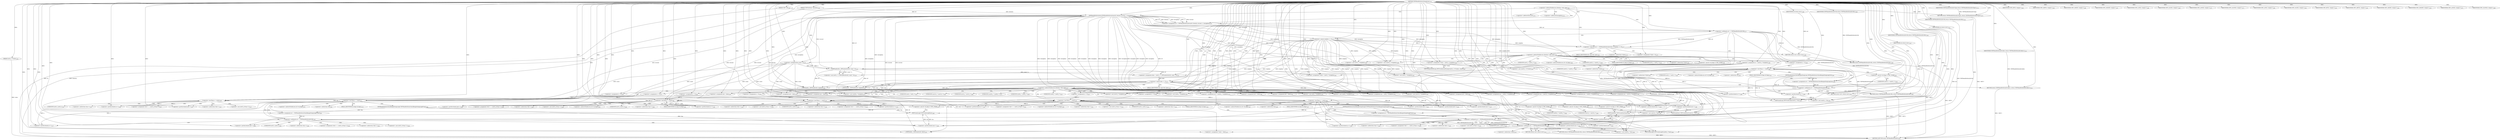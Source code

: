 digraph "TIFFReadDirEntrySlongArray" {  
"83620" [label = <(METHOD,TIFFReadDirEntrySlongArray)<SUB>2255</SUB>> ]
"84077" [label = <(METHOD_RETURN,enum TIFFReadDirEntryErr)<SUB>2255</SUB>> ]
"83621" [label = <(PARAM,TIFF *tif)<SUB>2256</SUB>> ]
"83622" [label = <(PARAM,TIFFDirEntry *direntry)<SUB>2256</SUB>> ]
"83623" [label = <(PARAM,int32_t **value)<SUB>2256</SUB>> ]
"83654" [label = <(&lt;operator&gt;.assignment,err = TIFFReadDirEntryArray(tif, direntry, &amp;count, 4, &amp;origdata))<SUB>2276</SUB>> ]
"83764" [label = <(&lt;operator&gt;.assignment,data = (int32_t *)_TIFFmallocExt(tif, count * 4))<SUB>2310</SUB>> ]
"84058" [label = <(_TIFFfreeExt,_TIFFfreeExt(tif, origdata))<SUB>2407</SUB>> ]
"84071" [label = <(&lt;operator&gt;.assignment,*value = data)<SUB>2413</SUB>> ]
"84075" [label = <(RETURN,return (TIFFReadDirEntryErrOk);,return (TIFFReadDirEntryErrOk);)<SUB>2414</SUB>> ]
"83665" [label = <(&lt;operator&gt;.logicalOr,(err != TIFFReadDirEntryErrOk) || (origdata == 0))<SUB>2277</SUB>> ]
"83774" [label = <(&lt;operator&gt;.equals,data == 0)<SUB>2311</SUB>> ]
"84062" [label = <(&lt;operator&gt;.notEquals,err != TIFFReadDirEntryErrOk)<SUB>2408</SUB>> ]
"84076" [label = <(IDENTIFIER,TIFFReadDirEntryErrOk,return (TIFFReadDirEntryErrOk);)<SUB>2414</SUB>> ]
"83635" [label = <(IDENTIFIER,TIFF_BYTE,&lt;empty&gt;)<SUB>2264</SUB>> ]
"83637" [label = <(IDENTIFIER,TIFF_SBYTE,&lt;empty&gt;)<SUB>2265</SUB>> ]
"83639" [label = <(IDENTIFIER,TIFF_SHORT,&lt;empty&gt;)<SUB>2266</SUB>> ]
"83641" [label = <(IDENTIFIER,TIFF_SSHORT,&lt;empty&gt;)<SUB>2267</SUB>> ]
"83643" [label = <(IDENTIFIER,TIFF_LONG,&lt;empty&gt;)<SUB>2268</SUB>> ]
"83645" [label = <(IDENTIFIER,TIFF_SLONG,&lt;empty&gt;)<SUB>2269</SUB>> ]
"83647" [label = <(IDENTIFIER,TIFF_LONG8,&lt;empty&gt;)<SUB>2270</SUB>> ]
"83649" [label = <(IDENTIFIER,TIFF_SLONG8,&lt;empty&gt;)<SUB>2271</SUB>> ]
"83652" [label = <(RETURN,return (TIFFReadDirEntryErrType);,return (TIFFReadDirEntryErrType);)<SUB>2274</SUB>> ]
"83656" [label = <(TIFFReadDirEntryArray,TIFFReadDirEntryArray(tif, direntry, &amp;count, 4, &amp;origdata))<SUB>2276</SUB>> ]
"83673" [label = <(&lt;operator&gt;.assignment,*value = 0)<SUB>2279</SUB>> ]
"83677" [label = <(RETURN,return (err);,return (err);)<SUB>2280</SUB>> ]
"83685" [label = <(IDENTIFIER,TIFF_LONG,&lt;empty&gt;)<SUB>2284</SUB>> ]
"83742" [label = <(IDENTIFIER,TIFF_SLONG,&lt;empty&gt;)<SUB>2304</SUB>> ]
"83743" [label = <(&lt;operator&gt;.assignment,*value = (int32_t *)origdata)<SUB>2305</SUB>> ]
"83762" [label = <(RETURN,return (TIFFReadDirEntryErrOk);,return (TIFFReadDirEntryErrOk);)<SUB>2308</SUB>> ]
"83766" [label = <(&lt;operator&gt;.cast,(int32_t *)_TIFFmallocExt(tif, count * 4))<SUB>2310</SUB>> ]
"83778" [label = <(_TIFFfreeExt,_TIFFfreeExt(tif, origdata))<SUB>2313</SUB>> ]
"83781" [label = <(RETURN,return (TIFFReadDirEntryErrAlloc);,return (TIFFReadDirEntryErrAlloc);)<SUB>2314</SUB>> ]
"83789" [label = <(IDENTIFIER,TIFF_BYTE,&lt;empty&gt;)<SUB>2318</SUB>> ]
"83823" [label = <(IDENTIFIER,TIFF_SBYTE,&lt;empty&gt;)<SUB>2329</SUB>> ]
"83857" [label = <(IDENTIFIER,TIFF_SHORT,&lt;empty&gt;)<SUB>2340</SUB>> ]
"83901" [label = <(IDENTIFIER,TIFF_SSHORT,&lt;empty&gt;)<SUB>2355</SUB>> ]
"83947" [label = <(IDENTIFIER,TIFF_LONG8,&lt;empty&gt;)<SUB>2370</SUB>> ]
"84002" [label = <(IDENTIFIER,TIFF_SLONG8,&lt;empty&gt;)<SUB>2388</SUB>> ]
"84066" [label = <(_TIFFfreeExt,_TIFFfreeExt(tif, data))<SUB>2410</SUB>> ]
"84069" [label = <(RETURN,return (err);,return (err);)<SUB>2411</SUB>> ]
"83653" [label = <(IDENTIFIER,TIFFReadDirEntryErrType,return (TIFFReadDirEntryErrType);)<SUB>2274</SUB>> ]
"83666" [label = <(&lt;operator&gt;.notEquals,err != TIFFReadDirEntryErrOk)<SUB>2277</SUB>> ]
"83669" [label = <(&lt;operator&gt;.equals,origdata == 0)<SUB>2277</SUB>> ]
"83678" [label = <(IDENTIFIER,err,return (err);)<SUB>2280</SUB>> ]
"83689" [label = <(&lt;operator&gt;.assignment,m = (uint32_t *)origdata)<SUB>2288</SUB>> ]
"83733" [label = <(&lt;operator&gt;.assignment,*value = (int32_t *)origdata)<SUB>2301</SUB>> ]
"83739" [label = <(RETURN,return (TIFFReadDirEntryErrOk);,return (TIFFReadDirEntryErrOk);)<SUB>2302</SUB>> ]
"83750" [label = <(&lt;operator&gt;.and,tif-&gt;tif_flags &amp; TIFF_SWAB)<SUB>2306</SUB>> ]
"83763" [label = <(IDENTIFIER,TIFFReadDirEntryErrOk,return (TIFFReadDirEntryErrOk);)<SUB>2308</SUB>> ]
"83768" [label = <(_TIFFmallocExt,_TIFFmallocExt(tif, count * 4))<SUB>2310</SUB>> ]
"83782" [label = <(IDENTIFIER,TIFFReadDirEntryErrAlloc,return (TIFFReadDirEntryErrAlloc);)<SUB>2314</SUB>> ]
"83794" [label = <(&lt;operator&gt;.assignment,ma = (uint8_t *)origdata)<SUB>2323</SUB>> ]
"83799" [label = <(&lt;operator&gt;.assignment,mb = data)<SUB>2324</SUB>> ]
"83828" [label = <(&lt;operator&gt;.assignment,ma = (int8_t *)origdata)<SUB>2334</SUB>> ]
"83833" [label = <(&lt;operator&gt;.assignment,mb = data)<SUB>2335</SUB>> ]
"83862" [label = <(&lt;operator&gt;.assignment,ma = (uint16_t *)origdata)<SUB>2345</SUB>> ]
"83867" [label = <(&lt;operator&gt;.assignment,mb = data)<SUB>2346</SUB>> ]
"83906" [label = <(&lt;operator&gt;.assignment,ma = (int16_t *)origdata)<SUB>2360</SUB>> ]
"83911" [label = <(&lt;operator&gt;.assignment,mb = data)<SUB>2361</SUB>> ]
"83952" [label = <(&lt;operator&gt;.assignment,ma = (uint64_t *)origdata)<SUB>2375</SUB>> ]
"83957" [label = <(&lt;operator&gt;.assignment,mb = data)<SUB>2376</SUB>> ]
"84007" [label = <(&lt;operator&gt;.assignment,ma = (int64_t *)origdata)<SUB>2393</SUB>> ]
"84012" [label = <(&lt;operator&gt;.assignment,mb = data)<SUB>2394</SUB>> ]
"84070" [label = <(IDENTIFIER,err,return (err);)<SUB>2411</SUB>> ]
"83699" [label = <(&lt;operator&gt;.lessThan,n &lt; count)<SUB>2289</SUB>> ]
"83702" [label = <(&lt;operator&gt;.postIncrement,n++)<SUB>2289</SUB>> ]
"83740" [label = <(IDENTIFIER,TIFFReadDirEntryErrOk,return (TIFFReadDirEntryErrOk);)<SUB>2302</SUB>> ]
"83746" [label = <(&lt;operator&gt;.cast,(int32_t *)origdata)<SUB>2305</SUB>> ]
"83756" [label = <(TIFFSwabArrayOfLong,TIFFSwabArrayOfLong((uint32_t *)(*value), count))<SUB>2307</SUB>> ]
"83770" [label = <(&lt;operator&gt;.multiplication,count * 4)<SUB>2310</SUB>> ]
"83807" [label = <(&lt;operator&gt;.lessThan,n &lt; count)<SUB>2325</SUB>> ]
"83810" [label = <(&lt;operator&gt;.postIncrement,n++)<SUB>2325</SUB>> ]
"83812" [label = <(&lt;operator&gt;.assignment,*mb++ = (int32_t)(*ma++))<SUB>2326</SUB>> ]
"83841" [label = <(&lt;operator&gt;.lessThan,n &lt; count)<SUB>2336</SUB>> ]
"83844" [label = <(&lt;operator&gt;.postIncrement,n++)<SUB>2336</SUB>> ]
"83846" [label = <(&lt;operator&gt;.assignment,*mb++ = (int32_t)(*ma++))<SUB>2337</SUB>> ]
"83875" [label = <(&lt;operator&gt;.lessThan,n &lt; count)<SUB>2347</SUB>> ]
"83878" [label = <(&lt;operator&gt;.postIncrement,n++)<SUB>2347</SUB>> ]
"83919" [label = <(&lt;operator&gt;.lessThan,n &lt; count)<SUB>2362</SUB>> ]
"83922" [label = <(&lt;operator&gt;.postIncrement,n++)<SUB>2362</SUB>> ]
"83965" [label = <(&lt;operator&gt;.lessThan,n &lt; count)<SUB>2377</SUB>> ]
"83968" [label = <(&lt;operator&gt;.postIncrement,n++)<SUB>2377</SUB>> ]
"84020" [label = <(&lt;operator&gt;.lessThan,n &lt; count)<SUB>2395</SUB>> ]
"84023" [label = <(&lt;operator&gt;.postIncrement,n++)<SUB>2395</SUB>> ]
"83691" [label = <(&lt;operator&gt;.cast,(uint32_t *)origdata)<SUB>2288</SUB>> ]
"83696" [label = <(&lt;operator&gt;.assignment,n = 0)<SUB>2289</SUB>> ]
"83716" [label = <(&lt;operator&gt;.assignment,err = TIFFReadDirEntryCheckRangeSlongLong(*m))<SUB>2293</SUB>> ]
"83731" [label = <(&lt;operator&gt;.postIncrement,m++)<SUB>2299</SUB>> ]
"83736" [label = <(&lt;operator&gt;.cast,(int32_t *)origdata)<SUB>2301</SUB>> ]
"83796" [label = <(&lt;operator&gt;.cast,(uint8_t *)origdata)<SUB>2323</SUB>> ]
"83804" [label = <(&lt;operator&gt;.assignment,n = 0)<SUB>2325</SUB>> ]
"83830" [label = <(&lt;operator&gt;.cast,(int8_t *)origdata)<SUB>2334</SUB>> ]
"83838" [label = <(&lt;operator&gt;.assignment,n = 0)<SUB>2336</SUB>> ]
"83864" [label = <(&lt;operator&gt;.cast,(uint16_t *)origdata)<SUB>2345</SUB>> ]
"83872" [label = <(&lt;operator&gt;.assignment,n = 0)<SUB>2347</SUB>> ]
"83890" [label = <(&lt;operator&gt;.assignment,*mb++ = (int32_t)(*ma++))<SUB>2351</SUB>> ]
"83908" [label = <(&lt;operator&gt;.cast,(int16_t *)origdata)<SUB>2360</SUB>> ]
"83916" [label = <(&lt;operator&gt;.assignment,n = 0)<SUB>2362</SUB>> ]
"83936" [label = <(&lt;operator&gt;.assignment,*mb++ = (int32_t)(*ma++))<SUB>2366</SUB>> ]
"83954" [label = <(&lt;operator&gt;.cast,(uint64_t *)origdata)<SUB>2375</SUB>> ]
"83962" [label = <(&lt;operator&gt;.assignment,n = 0)<SUB>2377</SUB>> ]
"83980" [label = <(&lt;operator&gt;.assignment,err = TIFFReadDirEntryCheckRangeSlongLong8(*ma))<SUB>2381</SUB>> ]
"83991" [label = <(&lt;operator&gt;.assignment,*mb++ = (int32_t)(*ma++))<SUB>2384</SUB>> ]
"84009" [label = <(&lt;operator&gt;.cast,(int64_t *)origdata)<SUB>2393</SUB>> ]
"84017" [label = <(&lt;operator&gt;.assignment,n = 0)<SUB>2395</SUB>> ]
"84037" [label = <(&lt;operator&gt;.assignment,err = TIFFReadDirEntryCheckRangeSlongSlong8(*ma))<SUB>2399</SUB>> ]
"84048" [label = <(&lt;operator&gt;.assignment,*mb++ = (int32_t)(*ma++))<SUB>2402</SUB>> ]
"83706" [label = <(&lt;operator&gt;.and,tif-&gt;tif_flags &amp; TIFF_SWAB)<SUB>2291</SUB>> ]
"83722" [label = <(&lt;operator&gt;.notEquals,err != TIFFReadDirEntryErrOk)<SUB>2294</SUB>> ]
"83757" [label = <(&lt;operator&gt;.cast,(uint32_t *)(*value))<SUB>2307</SUB>> ]
"83882" [label = <(&lt;operator&gt;.and,tif-&gt;tif_flags &amp; TIFF_SWAB)<SUB>2349</SUB>> ]
"83926" [label = <(&lt;operator&gt;.and,tif-&gt;tif_flags &amp; TIFF_SWAB)<SUB>2364</SUB>> ]
"83972" [label = <(&lt;operator&gt;.and,tif-&gt;tif_flags &amp; TIFF_SWAB)<SUB>2379</SUB>> ]
"83986" [label = <(&lt;operator&gt;.notEquals,err != TIFFReadDirEntryErrOk)<SUB>2382</SUB>> ]
"84027" [label = <(&lt;operator&gt;.and,tif-&gt;tif_flags &amp; TIFF_SWAB)<SUB>2397</SUB>> ]
"84043" [label = <(&lt;operator&gt;.notEquals,err != TIFFReadDirEntryErrOk)<SUB>2400</SUB>> ]
"83712" [label = <(TIFFSwabLong,TIFFSwabLong((uint32_t *)m))<SUB>2292</SUB>> ]
"83718" [label = <(TIFFReadDirEntryCheckRangeSlongLong,TIFFReadDirEntryCheckRangeSlongLong(*m))<SUB>2293</SUB>> ]
"83726" [label = <(_TIFFfreeExt,_TIFFfreeExt(tif, origdata))<SUB>2296</SUB>> ]
"83729" [label = <(RETURN,return (err);,return (err);)<SUB>2297</SUB>> ]
"83814" [label = <(&lt;operator&gt;.postIncrement,mb++)<SUB>2326</SUB>> ]
"83848" [label = <(&lt;operator&gt;.postIncrement,mb++)<SUB>2337</SUB>> ]
"83888" [label = <(TIFFSwabShort,TIFFSwabShort(ma))<SUB>2350</SUB>> ]
"83932" [label = <(TIFFSwabShort,TIFFSwabShort((uint16_t *)ma))<SUB>2365</SUB>> ]
"83978" [label = <(TIFFSwabLong8,TIFFSwabLong8(ma))<SUB>2380</SUB>> ]
"83982" [label = <(TIFFReadDirEntryCheckRangeSlongLong8,TIFFReadDirEntryCheckRangeSlongLong8(*ma))<SUB>2381</SUB>> ]
"84033" [label = <(TIFFSwabLong8,TIFFSwabLong8((uint64_t *)ma))<SUB>2398</SUB>> ]
"84039" [label = <(TIFFReadDirEntryCheckRangeSlongSlong8,TIFFReadDirEntryCheckRangeSlongSlong8(*ma))<SUB>2399</SUB>> ]
"83730" [label = <(IDENTIFIER,err,return (err);)<SUB>2297</SUB>> ]
"83819" [label = <(&lt;operator&gt;.postIncrement,ma++)<SUB>2326</SUB>> ]
"83853" [label = <(&lt;operator&gt;.postIncrement,ma++)<SUB>2337</SUB>> ]
"83892" [label = <(&lt;operator&gt;.postIncrement,mb++)<SUB>2351</SUB>> ]
"83938" [label = <(&lt;operator&gt;.postIncrement,mb++)<SUB>2366</SUB>> ]
"83993" [label = <(&lt;operator&gt;.postIncrement,mb++)<SUB>2384</SUB>> ]
"84050" [label = <(&lt;operator&gt;.postIncrement,mb++)<SUB>2402</SUB>> ]
"83713" [label = <(&lt;operator&gt;.cast,(uint32_t *)m)<SUB>2292</SUB>> ]
"83897" [label = <(&lt;operator&gt;.postIncrement,ma++)<SUB>2351</SUB>> ]
"83933" [label = <(&lt;operator&gt;.cast,(uint16_t *)ma)<SUB>2365</SUB>> ]
"83943" [label = <(&lt;operator&gt;.postIncrement,ma++)<SUB>2366</SUB>> ]
"83998" [label = <(&lt;operator&gt;.postIncrement,ma++)<SUB>2384</SUB>> ]
"84034" [label = <(&lt;operator&gt;.cast,(uint64_t *)ma)<SUB>2398</SUB>> ]
"84055" [label = <(&lt;operator&gt;.postIncrement,ma++)<SUB>2402</SUB>> ]
"83630" [label = <(&lt;operator&gt;.indirectFieldAccess,direntry-&gt;tdir_type)<SUB>2262</SUB>> ]
"83680" [label = <(&lt;operator&gt;.indirectFieldAccess,direntry-&gt;tdir_type)<SUB>2282</SUB>> ]
"83784" [label = <(&lt;operator&gt;.indirectFieldAccess,direntry-&gt;tdir_type)<SUB>2316</SUB>> ]
"84072" [label = <(&lt;operator&gt;.indirection,*value)<SUB>2413</SUB>> ]
"83659" [label = <(&lt;operator&gt;.addressOf,&amp;count)<SUB>2276</SUB>> ]
"83662" [label = <(&lt;operator&gt;.addressOf,&amp;origdata)<SUB>2276</SUB>> ]
"83682" [label = <(FIELD_IDENTIFIER,tdir_type,tdir_type)<SUB>2282</SUB>> ]
"83767" [label = <(UNKNOWN,int32_t *,int32_t *)<SUB>2310</SUB>> ]
"83786" [label = <(FIELD_IDENTIFIER,tdir_type,tdir_type)<SUB>2316</SUB>> ]
"83674" [label = <(&lt;operator&gt;.indirection,*value)<SUB>2279</SUB>> ]
"83744" [label = <(&lt;operator&gt;.indirection,*value)<SUB>2305</SUB>> ]
"83734" [label = <(&lt;operator&gt;.indirection,*value)<SUB>2301</SUB>> ]
"83747" [label = <(UNKNOWN,int32_t *,int32_t *)<SUB>2305</SUB>> ]
"83751" [label = <(&lt;operator&gt;.indirectFieldAccess,tif-&gt;tif_flags)<SUB>2306</SUB>> ]
"83692" [label = <(UNKNOWN,uint32_t *,uint32_t *)<SUB>2288</SUB>> ]
"83737" [label = <(UNKNOWN,int32_t *,int32_t *)<SUB>2301</SUB>> ]
"83753" [label = <(FIELD_IDENTIFIER,tif_flags,tif_flags)<SUB>2306</SUB>> ]
"83797" [label = <(UNKNOWN,uint8_t *,uint8_t *)<SUB>2323</SUB>> ]
"83813" [label = <(&lt;operator&gt;.indirection,*mb++)<SUB>2326</SUB>> ]
"83816" [label = <(&lt;operator&gt;.cast,(int32_t)(*ma++))<SUB>2326</SUB>> ]
"83831" [label = <(UNKNOWN,int8_t *,int8_t *)<SUB>2334</SUB>> ]
"83847" [label = <(&lt;operator&gt;.indirection,*mb++)<SUB>2337</SUB>> ]
"83850" [label = <(&lt;operator&gt;.cast,(int32_t)(*ma++))<SUB>2337</SUB>> ]
"83865" [label = <(UNKNOWN,uint16_t *,uint16_t *)<SUB>2345</SUB>> ]
"83909" [label = <(UNKNOWN,int16_t *,int16_t *)<SUB>2360</SUB>> ]
"83955" [label = <(UNKNOWN,uint64_t *,uint64_t *)<SUB>2375</SUB>> ]
"84010" [label = <(UNKNOWN,int64_t *,int64_t *)<SUB>2393</SUB>> ]
"83758" [label = <(UNKNOWN,uint32_t *,uint32_t *)<SUB>2307</SUB>> ]
"83759" [label = <(&lt;operator&gt;.indirection,*value)<SUB>2307</SUB>> ]
"83817" [label = <(UNKNOWN,int32_t,int32_t)<SUB>2326</SUB>> ]
"83818" [label = <(&lt;operator&gt;.indirection,*ma++)<SUB>2326</SUB>> ]
"83851" [label = <(UNKNOWN,int32_t,int32_t)<SUB>2337</SUB>> ]
"83852" [label = <(&lt;operator&gt;.indirection,*ma++)<SUB>2337</SUB>> ]
"83891" [label = <(&lt;operator&gt;.indirection,*mb++)<SUB>2351</SUB>> ]
"83894" [label = <(&lt;operator&gt;.cast,(int32_t)(*ma++))<SUB>2351</SUB>> ]
"83937" [label = <(&lt;operator&gt;.indirection,*mb++)<SUB>2366</SUB>> ]
"83940" [label = <(&lt;operator&gt;.cast,(int32_t)(*ma++))<SUB>2366</SUB>> ]
"83992" [label = <(&lt;operator&gt;.indirection,*mb++)<SUB>2384</SUB>> ]
"83995" [label = <(&lt;operator&gt;.cast,(int32_t)(*ma++))<SUB>2384</SUB>> ]
"84049" [label = <(&lt;operator&gt;.indirection,*mb++)<SUB>2402</SUB>> ]
"84052" [label = <(&lt;operator&gt;.cast,(int32_t)(*ma++))<SUB>2402</SUB>> ]
"83707" [label = <(&lt;operator&gt;.indirectFieldAccess,tif-&gt;tif_flags)<SUB>2291</SUB>> ]
"83719" [label = <(&lt;operator&gt;.indirection,*m)<SUB>2293</SUB>> ]
"83883" [label = <(&lt;operator&gt;.indirectFieldAccess,tif-&gt;tif_flags)<SUB>2349</SUB>> ]
"83895" [label = <(UNKNOWN,int32_t,int32_t)<SUB>2351</SUB>> ]
"83896" [label = <(&lt;operator&gt;.indirection,*ma++)<SUB>2351</SUB>> ]
"83927" [label = <(&lt;operator&gt;.indirectFieldAccess,tif-&gt;tif_flags)<SUB>2364</SUB>> ]
"83941" [label = <(UNKNOWN,int32_t,int32_t)<SUB>2366</SUB>> ]
"83942" [label = <(&lt;operator&gt;.indirection,*ma++)<SUB>2366</SUB>> ]
"83973" [label = <(&lt;operator&gt;.indirectFieldAccess,tif-&gt;tif_flags)<SUB>2379</SUB>> ]
"83983" [label = <(&lt;operator&gt;.indirection,*ma)<SUB>2381</SUB>> ]
"83996" [label = <(UNKNOWN,int32_t,int32_t)<SUB>2384</SUB>> ]
"83997" [label = <(&lt;operator&gt;.indirection,*ma++)<SUB>2384</SUB>> ]
"84028" [label = <(&lt;operator&gt;.indirectFieldAccess,tif-&gt;tif_flags)<SUB>2397</SUB>> ]
"84040" [label = <(&lt;operator&gt;.indirection,*ma)<SUB>2399</SUB>> ]
"84053" [label = <(UNKNOWN,int32_t,int32_t)<SUB>2402</SUB>> ]
"84054" [label = <(&lt;operator&gt;.indirection,*ma++)<SUB>2402</SUB>> ]
"83709" [label = <(FIELD_IDENTIFIER,tif_flags,tif_flags)<SUB>2291</SUB>> ]
"83885" [label = <(FIELD_IDENTIFIER,tif_flags,tif_flags)<SUB>2349</SUB>> ]
"83929" [label = <(FIELD_IDENTIFIER,tif_flags,tif_flags)<SUB>2364</SUB>> ]
"83975" [label = <(FIELD_IDENTIFIER,tif_flags,tif_flags)<SUB>2379</SUB>> ]
"84030" [label = <(FIELD_IDENTIFIER,tif_flags,tif_flags)<SUB>2397</SUB>> ]
"83714" [label = <(UNKNOWN,uint32_t *,uint32_t *)<SUB>2292</SUB>> ]
"83934" [label = <(UNKNOWN,uint16_t *,uint16_t *)<SUB>2365</SUB>> ]
"84035" [label = <(UNKNOWN,uint64_t *,uint64_t *)<SUB>2398</SUB>> ]
  "83677" -> "84077"  [ label = "DDG: &lt;RET&gt;"] 
  "84069" -> "84077"  [ label = "DDG: &lt;RET&gt;"] 
  "83781" -> "84077"  [ label = "DDG: &lt;RET&gt;"] 
  "83652" -> "84077"  [ label = "DDG: &lt;RET&gt;"] 
  "83729" -> "84077"  [ label = "DDG: &lt;RET&gt;"] 
  "83739" -> "84077"  [ label = "DDG: &lt;RET&gt;"] 
  "84075" -> "84077"  [ label = "DDG: &lt;RET&gt;"] 
  "83762" -> "84077"  [ label = "DDG: &lt;RET&gt;"] 
  "83621" -> "84077"  [ label = "DDG: tif"] 
  "83622" -> "84077"  [ label = "DDG: direntry"] 
  "83623" -> "84077"  [ label = "DDG: value"] 
  "83620" -> "83621"  [ label = "DDG: "] 
  "83620" -> "83622"  [ label = "DDG: "] 
  "83620" -> "83623"  [ label = "DDG: "] 
  "83656" -> "83654"  [ label = "DDG: &amp;origdata"] 
  "83656" -> "83654"  [ label = "DDG: 4"] 
  "83656" -> "83654"  [ label = "DDG: &amp;count"] 
  "83656" -> "83654"  [ label = "DDG: tif"] 
  "83656" -> "83654"  [ label = "DDG: direntry"] 
  "83768" -> "83764"  [ label = "DDG: tif"] 
  "83768" -> "83764"  [ label = "DDG: count * 4"] 
  "83774" -> "84071"  [ label = "DDG: data"] 
  "83620" -> "84071"  [ label = "DDG: "] 
  "84076" -> "84075"  [ label = "DDG: TIFFReadDirEntryErrOk"] 
  "84062" -> "84075"  [ label = "DDG: TIFFReadDirEntryErrOk"] 
  "83620" -> "83654"  [ label = "DDG: "] 
  "83620" -> "83764"  [ label = "DDG: "] 
  "83768" -> "84058"  [ label = "DDG: tif"] 
  "83620" -> "84058"  [ label = "DDG: "] 
  "83656" -> "84058"  [ label = "DDG: &amp;origdata"] 
  "83669" -> "84058"  [ label = "DDG: origdata"] 
  "83620" -> "84076"  [ label = "DDG: "] 
  "83620" -> "83635"  [ label = "DDG: "] 
  "83620" -> "83637"  [ label = "DDG: "] 
  "83620" -> "83639"  [ label = "DDG: "] 
  "83620" -> "83641"  [ label = "DDG: "] 
  "83620" -> "83643"  [ label = "DDG: "] 
  "83620" -> "83645"  [ label = "DDG: "] 
  "83620" -> "83647"  [ label = "DDG: "] 
  "83620" -> "83649"  [ label = "DDG: "] 
  "83653" -> "83652"  [ label = "DDG: TIFFReadDirEntryErrType"] 
  "83620" -> "83652"  [ label = "DDG: "] 
  "83621" -> "83656"  [ label = "DDG: tif"] 
  "83620" -> "83656"  [ label = "DDG: "] 
  "83622" -> "83656"  [ label = "DDG: direntry"] 
  "83666" -> "83665"  [ label = "DDG: err"] 
  "83666" -> "83665"  [ label = "DDG: TIFFReadDirEntryErrOk"] 
  "83669" -> "83665"  [ label = "DDG: origdata"] 
  "83669" -> "83665"  [ label = "DDG: 0"] 
  "83620" -> "83673"  [ label = "DDG: "] 
  "83678" -> "83677"  [ label = "DDG: err"] 
  "83666" -> "83677"  [ label = "DDG: err"] 
  "83620" -> "83685"  [ label = "DDG: "] 
  "83620" -> "83742"  [ label = "DDG: "] 
  "83656" -> "83743"  [ label = "DDG: &amp;origdata"] 
  "83669" -> "83743"  [ label = "DDG: origdata"] 
  "83620" -> "83743"  [ label = "DDG: "] 
  "83763" -> "83762"  [ label = "DDG: TIFFReadDirEntryErrOk"] 
  "83666" -> "83762"  [ label = "DDG: TIFFReadDirEntryErrOk"] 
  "83768" -> "83766"  [ label = "DDG: tif"] 
  "83768" -> "83766"  [ label = "DDG: count * 4"] 
  "83764" -> "83774"  [ label = "DDG: data"] 
  "83620" -> "83774"  [ label = "DDG: "] 
  "83782" -> "83781"  [ label = "DDG: TIFFReadDirEntryErrAlloc"] 
  "83620" -> "83781"  [ label = "DDG: "] 
  "83620" -> "83789"  [ label = "DDG: "] 
  "83620" -> "83823"  [ label = "DDG: "] 
  "83620" -> "83857"  [ label = "DDG: "] 
  "83620" -> "83901"  [ label = "DDG: "] 
  "83620" -> "83947"  [ label = "DDG: "] 
  "83620" -> "84002"  [ label = "DDG: "] 
  "83666" -> "84062"  [ label = "DDG: err"] 
  "84043" -> "84062"  [ label = "DDG: err"] 
  "83986" -> "84062"  [ label = "DDG: err"] 
  "83620" -> "84062"  [ label = "DDG: "] 
  "83666" -> "84062"  [ label = "DDG: TIFFReadDirEntryErrOk"] 
  "84043" -> "84062"  [ label = "DDG: TIFFReadDirEntryErrOk"] 
  "83986" -> "84062"  [ label = "DDG: TIFFReadDirEntryErrOk"] 
  "84070" -> "84069"  [ label = "DDG: err"] 
  "84062" -> "84069"  [ label = "DDG: err"] 
  "83620" -> "83653"  [ label = "DDG: "] 
  "83654" -> "83666"  [ label = "DDG: err"] 
  "83620" -> "83666"  [ label = "DDG: "] 
  "83656" -> "83669"  [ label = "DDG: &amp;origdata"] 
  "83620" -> "83669"  [ label = "DDG: "] 
  "83620" -> "83678"  [ label = "DDG: "] 
  "83656" -> "83689"  [ label = "DDG: &amp;origdata"] 
  "83669" -> "83689"  [ label = "DDG: origdata"] 
  "83620" -> "83689"  [ label = "DDG: "] 
  "83656" -> "83733"  [ label = "DDG: &amp;origdata"] 
  "83620" -> "83733"  [ label = "DDG: "] 
  "83669" -> "83733"  [ label = "DDG: origdata"] 
  "83740" -> "83739"  [ label = "DDG: TIFFReadDirEntryErrOk"] 
  "83722" -> "83739"  [ label = "DDG: TIFFReadDirEntryErrOk"] 
  "83666" -> "83739"  [ label = "DDG: TIFFReadDirEntryErrOk"] 
  "83620" -> "83763"  [ label = "DDG: "] 
  "83656" -> "83768"  [ label = "DDG: tif"] 
  "83620" -> "83768"  [ label = "DDG: "] 
  "83770" -> "83768"  [ label = "DDG: count"] 
  "83770" -> "83768"  [ label = "DDG: 4"] 
  "83768" -> "83778"  [ label = "DDG: tif"] 
  "83620" -> "83778"  [ label = "DDG: "] 
  "83656" -> "83778"  [ label = "DDG: &amp;origdata"] 
  "83669" -> "83778"  [ label = "DDG: origdata"] 
  "83620" -> "83782"  [ label = "DDG: "] 
  "83656" -> "83794"  [ label = "DDG: &amp;origdata"] 
  "83669" -> "83794"  [ label = "DDG: origdata"] 
  "83620" -> "83794"  [ label = "DDG: "] 
  "83774" -> "83799"  [ label = "DDG: data"] 
  "83620" -> "83799"  [ label = "DDG: "] 
  "83656" -> "83828"  [ label = "DDG: &amp;origdata"] 
  "83669" -> "83828"  [ label = "DDG: origdata"] 
  "83620" -> "83828"  [ label = "DDG: "] 
  "83774" -> "83833"  [ label = "DDG: data"] 
  "83620" -> "83833"  [ label = "DDG: "] 
  "83656" -> "83862"  [ label = "DDG: &amp;origdata"] 
  "83669" -> "83862"  [ label = "DDG: origdata"] 
  "83620" -> "83862"  [ label = "DDG: "] 
  "83774" -> "83867"  [ label = "DDG: data"] 
  "83620" -> "83867"  [ label = "DDG: "] 
  "83656" -> "83906"  [ label = "DDG: &amp;origdata"] 
  "83669" -> "83906"  [ label = "DDG: origdata"] 
  "83620" -> "83906"  [ label = "DDG: "] 
  "83774" -> "83911"  [ label = "DDG: data"] 
  "83620" -> "83911"  [ label = "DDG: "] 
  "83656" -> "83952"  [ label = "DDG: &amp;origdata"] 
  "83669" -> "83952"  [ label = "DDG: origdata"] 
  "83620" -> "83952"  [ label = "DDG: "] 
  "83774" -> "83957"  [ label = "DDG: data"] 
  "83620" -> "83957"  [ label = "DDG: "] 
  "83656" -> "84007"  [ label = "DDG: &amp;origdata"] 
  "83669" -> "84007"  [ label = "DDG: origdata"] 
  "83620" -> "84007"  [ label = "DDG: "] 
  "83774" -> "84012"  [ label = "DDG: data"] 
  "83620" -> "84012"  [ label = "DDG: "] 
  "84058" -> "84066"  [ label = "DDG: tif"] 
  "83620" -> "84066"  [ label = "DDG: "] 
  "83774" -> "84066"  [ label = "DDG: data"] 
  "83620" -> "84070"  [ label = "DDG: "] 
  "83620" -> "83740"  [ label = "DDG: "] 
  "83656" -> "83746"  [ label = "DDG: &amp;origdata"] 
  "83669" -> "83746"  [ label = "DDG: origdata"] 
  "83620" -> "83746"  [ label = "DDG: "] 
  "83620" -> "83750"  [ label = "DDG: "] 
  "83656" -> "83770"  [ label = "DDG: &amp;count"] 
  "83620" -> "83770"  [ label = "DDG: "] 
  "83656" -> "83691"  [ label = "DDG: &amp;origdata"] 
  "83669" -> "83691"  [ label = "DDG: origdata"] 
  "83620" -> "83691"  [ label = "DDG: "] 
  "83620" -> "83696"  [ label = "DDG: "] 
  "83696" -> "83699"  [ label = "DDG: n"] 
  "83702" -> "83699"  [ label = "DDG: n"] 
  "83620" -> "83699"  [ label = "DDG: "] 
  "83656" -> "83699"  [ label = "DDG: &amp;count"] 
  "83699" -> "83702"  [ label = "DDG: n"] 
  "83620" -> "83702"  [ label = "DDG: "] 
  "83718" -> "83716"  [ label = "DDG: *m"] 
  "83656" -> "83736"  [ label = "DDG: &amp;origdata"] 
  "83620" -> "83736"  [ label = "DDG: "] 
  "83669" -> "83736"  [ label = "DDG: origdata"] 
  "83743" -> "83756"  [ label = "DDG: *value"] 
  "83656" -> "83756"  [ label = "DDG: &amp;count"] 
  "83620" -> "83756"  [ label = "DDG: "] 
  "83656" -> "83796"  [ label = "DDG: &amp;origdata"] 
  "83669" -> "83796"  [ label = "DDG: origdata"] 
  "83620" -> "83796"  [ label = "DDG: "] 
  "83620" -> "83804"  [ label = "DDG: "] 
  "83804" -> "83807"  [ label = "DDG: n"] 
  "83810" -> "83807"  [ label = "DDG: n"] 
  "83620" -> "83807"  [ label = "DDG: "] 
  "83656" -> "83807"  [ label = "DDG: &amp;count"] 
  "83770" -> "83807"  [ label = "DDG: count"] 
  "83807" -> "83810"  [ label = "DDG: n"] 
  "83620" -> "83810"  [ label = "DDG: "] 
  "83656" -> "83830"  [ label = "DDG: &amp;origdata"] 
  "83669" -> "83830"  [ label = "DDG: origdata"] 
  "83620" -> "83830"  [ label = "DDG: "] 
  "83620" -> "83838"  [ label = "DDG: "] 
  "83838" -> "83841"  [ label = "DDG: n"] 
  "83844" -> "83841"  [ label = "DDG: n"] 
  "83620" -> "83841"  [ label = "DDG: "] 
  "83656" -> "83841"  [ label = "DDG: &amp;count"] 
  "83770" -> "83841"  [ label = "DDG: count"] 
  "83841" -> "83844"  [ label = "DDG: n"] 
  "83620" -> "83844"  [ label = "DDG: "] 
  "83656" -> "83864"  [ label = "DDG: &amp;origdata"] 
  "83669" -> "83864"  [ label = "DDG: origdata"] 
  "83620" -> "83864"  [ label = "DDG: "] 
  "83620" -> "83872"  [ label = "DDG: "] 
  "83872" -> "83875"  [ label = "DDG: n"] 
  "83878" -> "83875"  [ label = "DDG: n"] 
  "83620" -> "83875"  [ label = "DDG: "] 
  "83656" -> "83875"  [ label = "DDG: &amp;count"] 
  "83770" -> "83875"  [ label = "DDG: count"] 
  "83875" -> "83878"  [ label = "DDG: n"] 
  "83620" -> "83878"  [ label = "DDG: "] 
  "83656" -> "83908"  [ label = "DDG: &amp;origdata"] 
  "83669" -> "83908"  [ label = "DDG: origdata"] 
  "83620" -> "83908"  [ label = "DDG: "] 
  "83620" -> "83916"  [ label = "DDG: "] 
  "83916" -> "83919"  [ label = "DDG: n"] 
  "83922" -> "83919"  [ label = "DDG: n"] 
  "83620" -> "83919"  [ label = "DDG: "] 
  "83656" -> "83919"  [ label = "DDG: &amp;count"] 
  "83770" -> "83919"  [ label = "DDG: count"] 
  "83919" -> "83922"  [ label = "DDG: n"] 
  "83620" -> "83922"  [ label = "DDG: "] 
  "83656" -> "83954"  [ label = "DDG: &amp;origdata"] 
  "83669" -> "83954"  [ label = "DDG: origdata"] 
  "83620" -> "83954"  [ label = "DDG: "] 
  "83620" -> "83962"  [ label = "DDG: "] 
  "83962" -> "83965"  [ label = "DDG: n"] 
  "83968" -> "83965"  [ label = "DDG: n"] 
  "83620" -> "83965"  [ label = "DDG: "] 
  "83656" -> "83965"  [ label = "DDG: &amp;count"] 
  "83770" -> "83965"  [ label = "DDG: count"] 
  "83965" -> "83968"  [ label = "DDG: n"] 
  "83620" -> "83968"  [ label = "DDG: "] 
  "83982" -> "83980"  [ label = "DDG: *ma"] 
  "83656" -> "84009"  [ label = "DDG: &amp;origdata"] 
  "83669" -> "84009"  [ label = "DDG: origdata"] 
  "83620" -> "84009"  [ label = "DDG: "] 
  "83620" -> "84017"  [ label = "DDG: "] 
  "84017" -> "84020"  [ label = "DDG: n"] 
  "84023" -> "84020"  [ label = "DDG: n"] 
  "83620" -> "84020"  [ label = "DDG: "] 
  "83656" -> "84020"  [ label = "DDG: &amp;count"] 
  "83770" -> "84020"  [ label = "DDG: count"] 
  "84020" -> "84023"  [ label = "DDG: n"] 
  "83620" -> "84023"  [ label = "DDG: "] 
  "84039" -> "84037"  [ label = "DDG: *ma"] 
  "83620" -> "83716"  [ label = "DDG: "] 
  "83689" -> "83731"  [ label = "DDG: m"] 
  "83718" -> "83731"  [ label = "DDG: *m"] 
  "83620" -> "83731"  [ label = "DDG: "] 
  "83743" -> "83757"  [ label = "DDG: *value"] 
  "83620" -> "83980"  [ label = "DDG: "] 
  "83620" -> "84037"  [ label = "DDG: "] 
  "83620" -> "83706"  [ label = "DDG: "] 
  "83716" -> "83722"  [ label = "DDG: err"] 
  "83620" -> "83722"  [ label = "DDG: "] 
  "83666" -> "83722"  [ label = "DDG: TIFFReadDirEntryErrOk"] 
  "83730" -> "83729"  [ label = "DDG: err"] 
  "83722" -> "83729"  [ label = "DDG: err"] 
  "83799" -> "83814"  [ label = "DDG: mb"] 
  "83620" -> "83814"  [ label = "DDG: "] 
  "83833" -> "83848"  [ label = "DDG: mb"] 
  "83620" -> "83848"  [ label = "DDG: "] 
  "83620" -> "83882"  [ label = "DDG: "] 
  "83620" -> "83926"  [ label = "DDG: "] 
  "83620" -> "83972"  [ label = "DDG: "] 
  "83980" -> "83986"  [ label = "DDG: err"] 
  "83620" -> "83986"  [ label = "DDG: "] 
  "83666" -> "83986"  [ label = "DDG: TIFFReadDirEntryErrOk"] 
  "83620" -> "84027"  [ label = "DDG: "] 
  "84037" -> "84043"  [ label = "DDG: err"] 
  "83620" -> "84043"  [ label = "DDG: "] 
  "83666" -> "84043"  [ label = "DDG: TIFFReadDirEntryErrOk"] 
  "83689" -> "83712"  [ label = "DDG: m"] 
  "83718" -> "83712"  [ label = "DDG: *m"] 
  "83731" -> "83712"  [ label = "DDG: m"] 
  "83620" -> "83712"  [ label = "DDG: "] 
  "83656" -> "83726"  [ label = "DDG: tif"] 
  "83620" -> "83726"  [ label = "DDG: "] 
  "83656" -> "83726"  [ label = "DDG: &amp;origdata"] 
  "83669" -> "83726"  [ label = "DDG: origdata"] 
  "83620" -> "83730"  [ label = "DDG: "] 
  "83794" -> "83819"  [ label = "DDG: ma"] 
  "83620" -> "83819"  [ label = "DDG: "] 
  "83828" -> "83853"  [ label = "DDG: ma"] 
  "83620" -> "83853"  [ label = "DDG: "] 
  "83862" -> "83888"  [ label = "DDG: ma"] 
  "83897" -> "83888"  [ label = "DDG: ma"] 
  "83620" -> "83888"  [ label = "DDG: "] 
  "83867" -> "83892"  [ label = "DDG: mb"] 
  "83620" -> "83892"  [ label = "DDG: "] 
  "83906" -> "83932"  [ label = "DDG: ma"] 
  "83943" -> "83932"  [ label = "DDG: ma"] 
  "83620" -> "83932"  [ label = "DDG: "] 
  "83911" -> "83938"  [ label = "DDG: mb"] 
  "83620" -> "83938"  [ label = "DDG: "] 
  "83952" -> "83978"  [ label = "DDG: ma"] 
  "83982" -> "83978"  [ label = "DDG: *ma"] 
  "83998" -> "83978"  [ label = "DDG: ma"] 
  "83620" -> "83978"  [ label = "DDG: "] 
  "83957" -> "83993"  [ label = "DDG: mb"] 
  "83620" -> "83993"  [ label = "DDG: "] 
  "84007" -> "84033"  [ label = "DDG: ma"] 
  "84039" -> "84033"  [ label = "DDG: *ma"] 
  "84055" -> "84033"  [ label = "DDG: ma"] 
  "83620" -> "84033"  [ label = "DDG: "] 
  "84012" -> "84050"  [ label = "DDG: mb"] 
  "83620" -> "84050"  [ label = "DDG: "] 
  "83689" -> "83713"  [ label = "DDG: m"] 
  "83718" -> "83713"  [ label = "DDG: *m"] 
  "83731" -> "83713"  [ label = "DDG: m"] 
  "83620" -> "83713"  [ label = "DDG: "] 
  "83862" -> "83897"  [ label = "DDG: ma"] 
  "83888" -> "83897"  [ label = "DDG: ma"] 
  "83620" -> "83897"  [ label = "DDG: "] 
  "83906" -> "83933"  [ label = "DDG: ma"] 
  "83943" -> "83933"  [ label = "DDG: ma"] 
  "83620" -> "83933"  [ label = "DDG: "] 
  "83906" -> "83943"  [ label = "DDG: ma"] 
  "83620" -> "83943"  [ label = "DDG: "] 
  "83952" -> "83998"  [ label = "DDG: ma"] 
  "83978" -> "83998"  [ label = "DDG: ma"] 
  "83982" -> "83998"  [ label = "DDG: *ma"] 
  "83620" -> "83998"  [ label = "DDG: "] 
  "84007" -> "84034"  [ label = "DDG: ma"] 
  "84039" -> "84034"  [ label = "DDG: *ma"] 
  "84055" -> "84034"  [ label = "DDG: ma"] 
  "83620" -> "84034"  [ label = "DDG: "] 
  "84007" -> "84055"  [ label = "DDG: ma"] 
  "84039" -> "84055"  [ label = "DDG: *ma"] 
  "83620" -> "84055"  [ label = "DDG: "] 
  "83630" -> "83654"  [ label = "CDG: "] 
  "83630" -> "83662"  [ label = "CDG: "] 
  "83630" -> "83652"  [ label = "CDG: "] 
  "83630" -> "83665"  [ label = "CDG: "] 
  "83630" -> "83659"  [ label = "CDG: "] 
  "83630" -> "83656"  [ label = "CDG: "] 
  "83630" -> "83666"  [ label = "CDG: "] 
  "83665" -> "83674"  [ label = "CDG: "] 
  "83665" -> "83682"  [ label = "CDG: "] 
  "83665" -> "83680"  [ label = "CDG: "] 
  "83665" -> "83677"  [ label = "CDG: "] 
  "83665" -> "83673"  [ label = "CDG: "] 
  "83680" -> "83768"  [ label = "CDG: "] 
  "83680" -> "83774"  [ label = "CDG: "] 
  "83680" -> "83696"  [ label = "CDG: "] 
  "83680" -> "83689"  [ label = "CDG: "] 
  "83680" -> "83699"  [ label = "CDG: "] 
  "83680" -> "83746"  [ label = "CDG: "] 
  "83680" -> "83767"  [ label = "CDG: "] 
  "83680" -> "83750"  [ label = "CDG: "] 
  "83680" -> "83744"  [ label = "CDG: "] 
  "83680" -> "83691"  [ label = "CDG: "] 
  "83680" -> "83762"  [ label = "CDG: "] 
  "83680" -> "83764"  [ label = "CDG: "] 
  "83680" -> "83753"  [ label = "CDG: "] 
  "83680" -> "83751"  [ label = "CDG: "] 
  "83680" -> "83743"  [ label = "CDG: "] 
  "83680" -> "83692"  [ label = "CDG: "] 
  "83680" -> "83770"  [ label = "CDG: "] 
  "83680" -> "83747"  [ label = "CDG: "] 
  "83680" -> "83766"  [ label = "CDG: "] 
  "83774" -> "84058"  [ label = "CDG: "] 
  "83774" -> "84062"  [ label = "CDG: "] 
  "83774" -> "83781"  [ label = "CDG: "] 
  "83774" -> "83778"  [ label = "CDG: "] 
  "83774" -> "83786"  [ label = "CDG: "] 
  "83774" -> "83784"  [ label = "CDG: "] 
  "83784" -> "83909"  [ label = "CDG: "] 
  "83784" -> "83862"  [ label = "CDG: "] 
  "83784" -> "83962"  [ label = "CDG: "] 
  "83784" -> "84017"  [ label = "CDG: "] 
  "83784" -> "84012"  [ label = "CDG: "] 
  "83784" -> "83919"  [ label = "CDG: "] 
  "83784" -> "83864"  [ label = "CDG: "] 
  "83784" -> "83833"  [ label = "CDG: "] 
  "83784" -> "83955"  [ label = "CDG: "] 
  "83784" -> "83908"  [ label = "CDG: "] 
  "83784" -> "83865"  [ label = "CDG: "] 
  "83784" -> "83831"  [ label = "CDG: "] 
  "83784" -> "83796"  [ label = "CDG: "] 
  "83784" -> "83804"  [ label = "CDG: "] 
  "83784" -> "83794"  [ label = "CDG: "] 
  "83784" -> "84007"  [ label = "CDG: "] 
  "83784" -> "83841"  [ label = "CDG: "] 
  "83784" -> "84020"  [ label = "CDG: "] 
  "83784" -> "83965"  [ label = "CDG: "] 
  "83784" -> "83872"  [ label = "CDG: "] 
  "83784" -> "83952"  [ label = "CDG: "] 
  "83784" -> "84009"  [ label = "CDG: "] 
  "83784" -> "83799"  [ label = "CDG: "] 
  "83784" -> "83957"  [ label = "CDG: "] 
  "83784" -> "83807"  [ label = "CDG: "] 
  "83784" -> "83797"  [ label = "CDG: "] 
  "83784" -> "83867"  [ label = "CDG: "] 
  "83784" -> "83911"  [ label = "CDG: "] 
  "83784" -> "83916"  [ label = "CDG: "] 
  "83784" -> "84010"  [ label = "CDG: "] 
  "83784" -> "83875"  [ label = "CDG: "] 
  "83784" -> "83838"  [ label = "CDG: "] 
  "83784" -> "83906"  [ label = "CDG: "] 
  "83784" -> "83830"  [ label = "CDG: "] 
  "83784" -> "83828"  [ label = "CDG: "] 
  "83784" -> "83954"  [ label = "CDG: "] 
  "84062" -> "84066"  [ label = "CDG: "] 
  "84062" -> "84071"  [ label = "CDG: "] 
  "84062" -> "84075"  [ label = "CDG: "] 
  "84062" -> "84072"  [ label = "CDG: "] 
  "84062" -> "84069"  [ label = "CDG: "] 
  "83666" -> "83669"  [ label = "CDG: "] 
  "83750" -> "83757"  [ label = "CDG: "] 
  "83750" -> "83759"  [ label = "CDG: "] 
  "83750" -> "83758"  [ label = "CDG: "] 
  "83750" -> "83756"  [ label = "CDG: "] 
  "83699" -> "83707"  [ label = "CDG: "] 
  "83699" -> "83722"  [ label = "CDG: "] 
  "83699" -> "83737"  [ label = "CDG: "] 
  "83699" -> "83706"  [ label = "CDG: "] 
  "83699" -> "83736"  [ label = "CDG: "] 
  "83699" -> "83718"  [ label = "CDG: "] 
  "83699" -> "83719"  [ label = "CDG: "] 
  "83699" -> "83709"  [ label = "CDG: "] 
  "83699" -> "83733"  [ label = "CDG: "] 
  "83699" -> "83739"  [ label = "CDG: "] 
  "83699" -> "83716"  [ label = "CDG: "] 
  "83699" -> "83734"  [ label = "CDG: "] 
  "83807" -> "83818"  [ label = "CDG: "] 
  "83807" -> "83810"  [ label = "CDG: "] 
  "83807" -> "83814"  [ label = "CDG: "] 
  "83807" -> "83819"  [ label = "CDG: "] 
  "83807" -> "83812"  [ label = "CDG: "] 
  "83807" -> "83813"  [ label = "CDG: "] 
  "83807" -> "83807"  [ label = "CDG: "] 
  "83807" -> "83817"  [ label = "CDG: "] 
  "83807" -> "83816"  [ label = "CDG: "] 
  "83841" -> "83852"  [ label = "CDG: "] 
  "83841" -> "83850"  [ label = "CDG: "] 
  "83841" -> "83851"  [ label = "CDG: "] 
  "83841" -> "83841"  [ label = "CDG: "] 
  "83841" -> "83846"  [ label = "CDG: "] 
  "83841" -> "83847"  [ label = "CDG: "] 
  "83841" -> "83844"  [ label = "CDG: "] 
  "83841" -> "83848"  [ label = "CDG: "] 
  "83841" -> "83853"  [ label = "CDG: "] 
  "83875" -> "83895"  [ label = "CDG: "] 
  "83875" -> "83896"  [ label = "CDG: "] 
  "83875" -> "83892"  [ label = "CDG: "] 
  "83875" -> "83882"  [ label = "CDG: "] 
  "83875" -> "83878"  [ label = "CDG: "] 
  "83875" -> "83894"  [ label = "CDG: "] 
  "83875" -> "83883"  [ label = "CDG: "] 
  "83875" -> "83891"  [ label = "CDG: "] 
  "83875" -> "83897"  [ label = "CDG: "] 
  "83875" -> "83890"  [ label = "CDG: "] 
  "83875" -> "83875"  [ label = "CDG: "] 
  "83875" -> "83885"  [ label = "CDG: "] 
  "83919" -> "83926"  [ label = "CDG: "] 
  "83919" -> "83929"  [ label = "CDG: "] 
  "83919" -> "83919"  [ label = "CDG: "] 
  "83919" -> "83938"  [ label = "CDG: "] 
  "83919" -> "83940"  [ label = "CDG: "] 
  "83919" -> "83937"  [ label = "CDG: "] 
  "83919" -> "83941"  [ label = "CDG: "] 
  "83919" -> "83936"  [ label = "CDG: "] 
  "83919" -> "83927"  [ label = "CDG: "] 
  "83919" -> "83942"  [ label = "CDG: "] 
  "83919" -> "83922"  [ label = "CDG: "] 
  "83919" -> "83943"  [ label = "CDG: "] 
  "83965" -> "83983"  [ label = "CDG: "] 
  "83965" -> "83975"  [ label = "CDG: "] 
  "83965" -> "83982"  [ label = "CDG: "] 
  "83965" -> "83973"  [ label = "CDG: "] 
  "83965" -> "83980"  [ label = "CDG: "] 
  "83965" -> "83986"  [ label = "CDG: "] 
  "83965" -> "83972"  [ label = "CDG: "] 
  "84020" -> "84040"  [ label = "CDG: "] 
  "84020" -> "84030"  [ label = "CDG: "] 
  "84020" -> "84039"  [ label = "CDG: "] 
  "84020" -> "84027"  [ label = "CDG: "] 
  "84020" -> "84043"  [ label = "CDG: "] 
  "84020" -> "84028"  [ label = "CDG: "] 
  "84020" -> "84037"  [ label = "CDG: "] 
  "83706" -> "83714"  [ label = "CDG: "] 
  "83706" -> "83712"  [ label = "CDG: "] 
  "83706" -> "83713"  [ label = "CDG: "] 
  "83722" -> "83726"  [ label = "CDG: "] 
  "83722" -> "83699"  [ label = "CDG: "] 
  "83722" -> "83731"  [ label = "CDG: "] 
  "83722" -> "83729"  [ label = "CDG: "] 
  "83722" -> "83702"  [ label = "CDG: "] 
  "83882" -> "83888"  [ label = "CDG: "] 
  "83926" -> "83934"  [ label = "CDG: "] 
  "83926" -> "83932"  [ label = "CDG: "] 
  "83926" -> "83933"  [ label = "CDG: "] 
  "83972" -> "83978"  [ label = "CDG: "] 
  "83986" -> "83996"  [ label = "CDG: "] 
  "83986" -> "83997"  [ label = "CDG: "] 
  "83986" -> "83998"  [ label = "CDG: "] 
  "83986" -> "83992"  [ label = "CDG: "] 
  "83986" -> "83965"  [ label = "CDG: "] 
  "83986" -> "83993"  [ label = "CDG: "] 
  "83986" -> "83995"  [ label = "CDG: "] 
  "83986" -> "83968"  [ label = "CDG: "] 
  "83986" -> "83991"  [ label = "CDG: "] 
  "84027" -> "84034"  [ label = "CDG: "] 
  "84027" -> "84035"  [ label = "CDG: "] 
  "84027" -> "84033"  [ label = "CDG: "] 
  "84043" -> "84050"  [ label = "CDG: "] 
  "84043" -> "84052"  [ label = "CDG: "] 
  "84043" -> "84020"  [ label = "CDG: "] 
  "84043" -> "84053"  [ label = "CDG: "] 
  "84043" -> "84054"  [ label = "CDG: "] 
  "84043" -> "84049"  [ label = "CDG: "] 
  "84043" -> "84055"  [ label = "CDG: "] 
  "84043" -> "84023"  [ label = "CDG: "] 
  "84043" -> "84048"  [ label = "CDG: "] 
}
